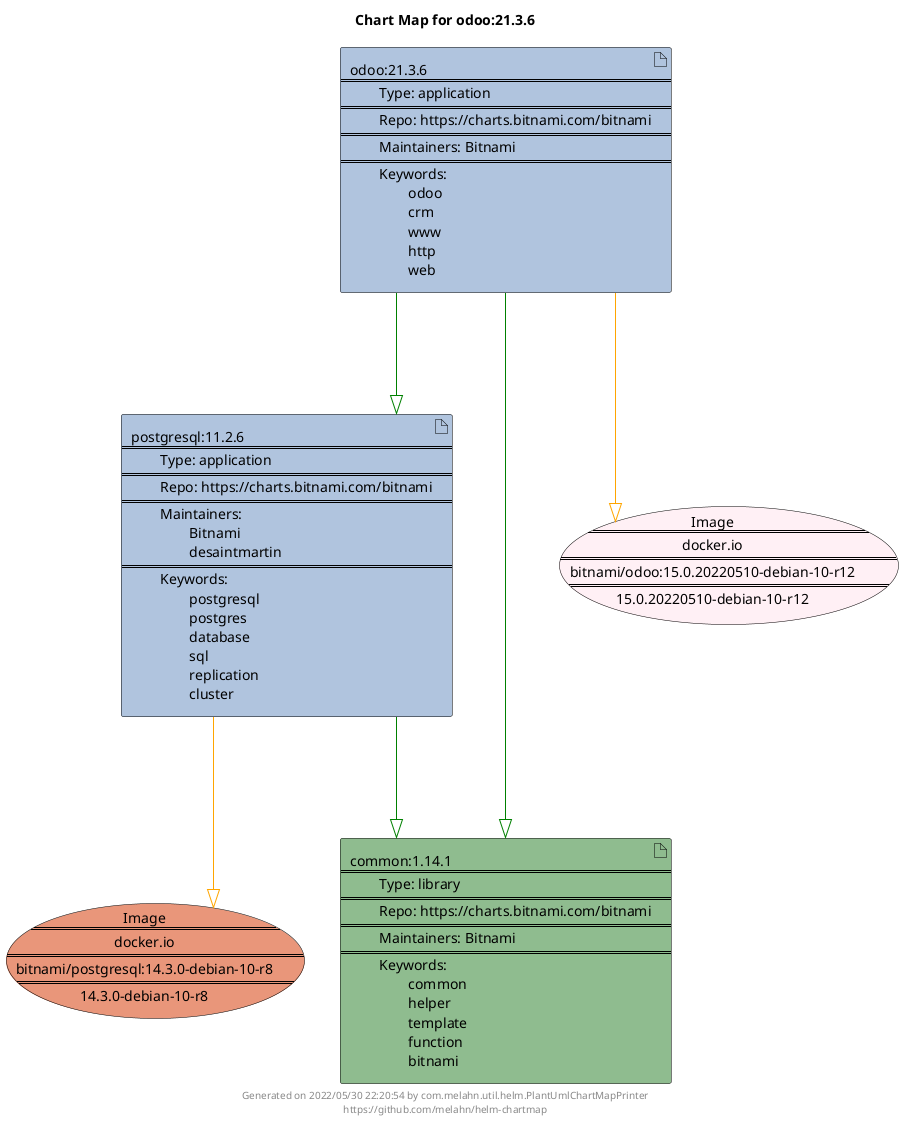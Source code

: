 @startuml
skinparam linetype ortho
skinparam backgroundColor white
skinparam usecaseBorderColor black
skinparam usecaseArrowColor LightSlateGray
skinparam artifactBorderColor black
skinparam artifactArrowColor LightSlateGray

title Chart Map for odoo:21.3.6

'There are 3 referenced Helm Charts
artifact "postgresql:11.2.6\n====\n\tType: application\n====\n\tRepo: https://charts.bitnami.com/bitnami\n====\n\tMaintainers: \n\t\tBitnami\n\t\tdesaintmartin\n====\n\tKeywords: \n\t\tpostgresql\n\t\tpostgres\n\t\tdatabase\n\t\tsql\n\t\treplication\n\t\tcluster" as postgresql_11_2_6 #LightSteelBlue
artifact "odoo:21.3.6\n====\n\tType: application\n====\n\tRepo: https://charts.bitnami.com/bitnami\n====\n\tMaintainers: Bitnami\n====\n\tKeywords: \n\t\todoo\n\t\tcrm\n\t\twww\n\t\thttp\n\t\tweb" as odoo_21_3_6 #LightSteelBlue
artifact "common:1.14.1\n====\n\tType: library\n====\n\tRepo: https://charts.bitnami.com/bitnami\n====\n\tMaintainers: Bitnami\n====\n\tKeywords: \n\t\tcommon\n\t\thelper\n\t\ttemplate\n\t\tfunction\n\t\tbitnami" as common_1_14_1 #DarkSeaGreen

'There are 2 referenced Docker Images
usecase "Image\n====\ndocker.io\n====\nbitnami/postgresql:14.3.0-debian-10-r8\n====\n14.3.0-debian-10-r8" as docker_io_bitnami_postgresql_14_3_0_debian_10_r8 #DarkSalmon
usecase "Image\n====\ndocker.io\n====\nbitnami/odoo:15.0.20220510-debian-10-r12\n====\n15.0.20220510-debian-10-r12" as docker_io_bitnami_odoo_15_0_20220510_debian_10_r12 #LavenderBlush

'Chart Dependencies
odoo_21_3_6--[#green]-|>common_1_14_1
odoo_21_3_6--[#green]-|>postgresql_11_2_6
postgresql_11_2_6--[#green]-|>common_1_14_1
postgresql_11_2_6--[#orange]-|>docker_io_bitnami_postgresql_14_3_0_debian_10_r8
odoo_21_3_6--[#orange]-|>docker_io_bitnami_odoo_15_0_20220510_debian_10_r12

center footer Generated on 2022/05/30 22:20:54 by com.melahn.util.helm.PlantUmlChartMapPrinter\nhttps://github.com/melahn/helm-chartmap
@enduml
